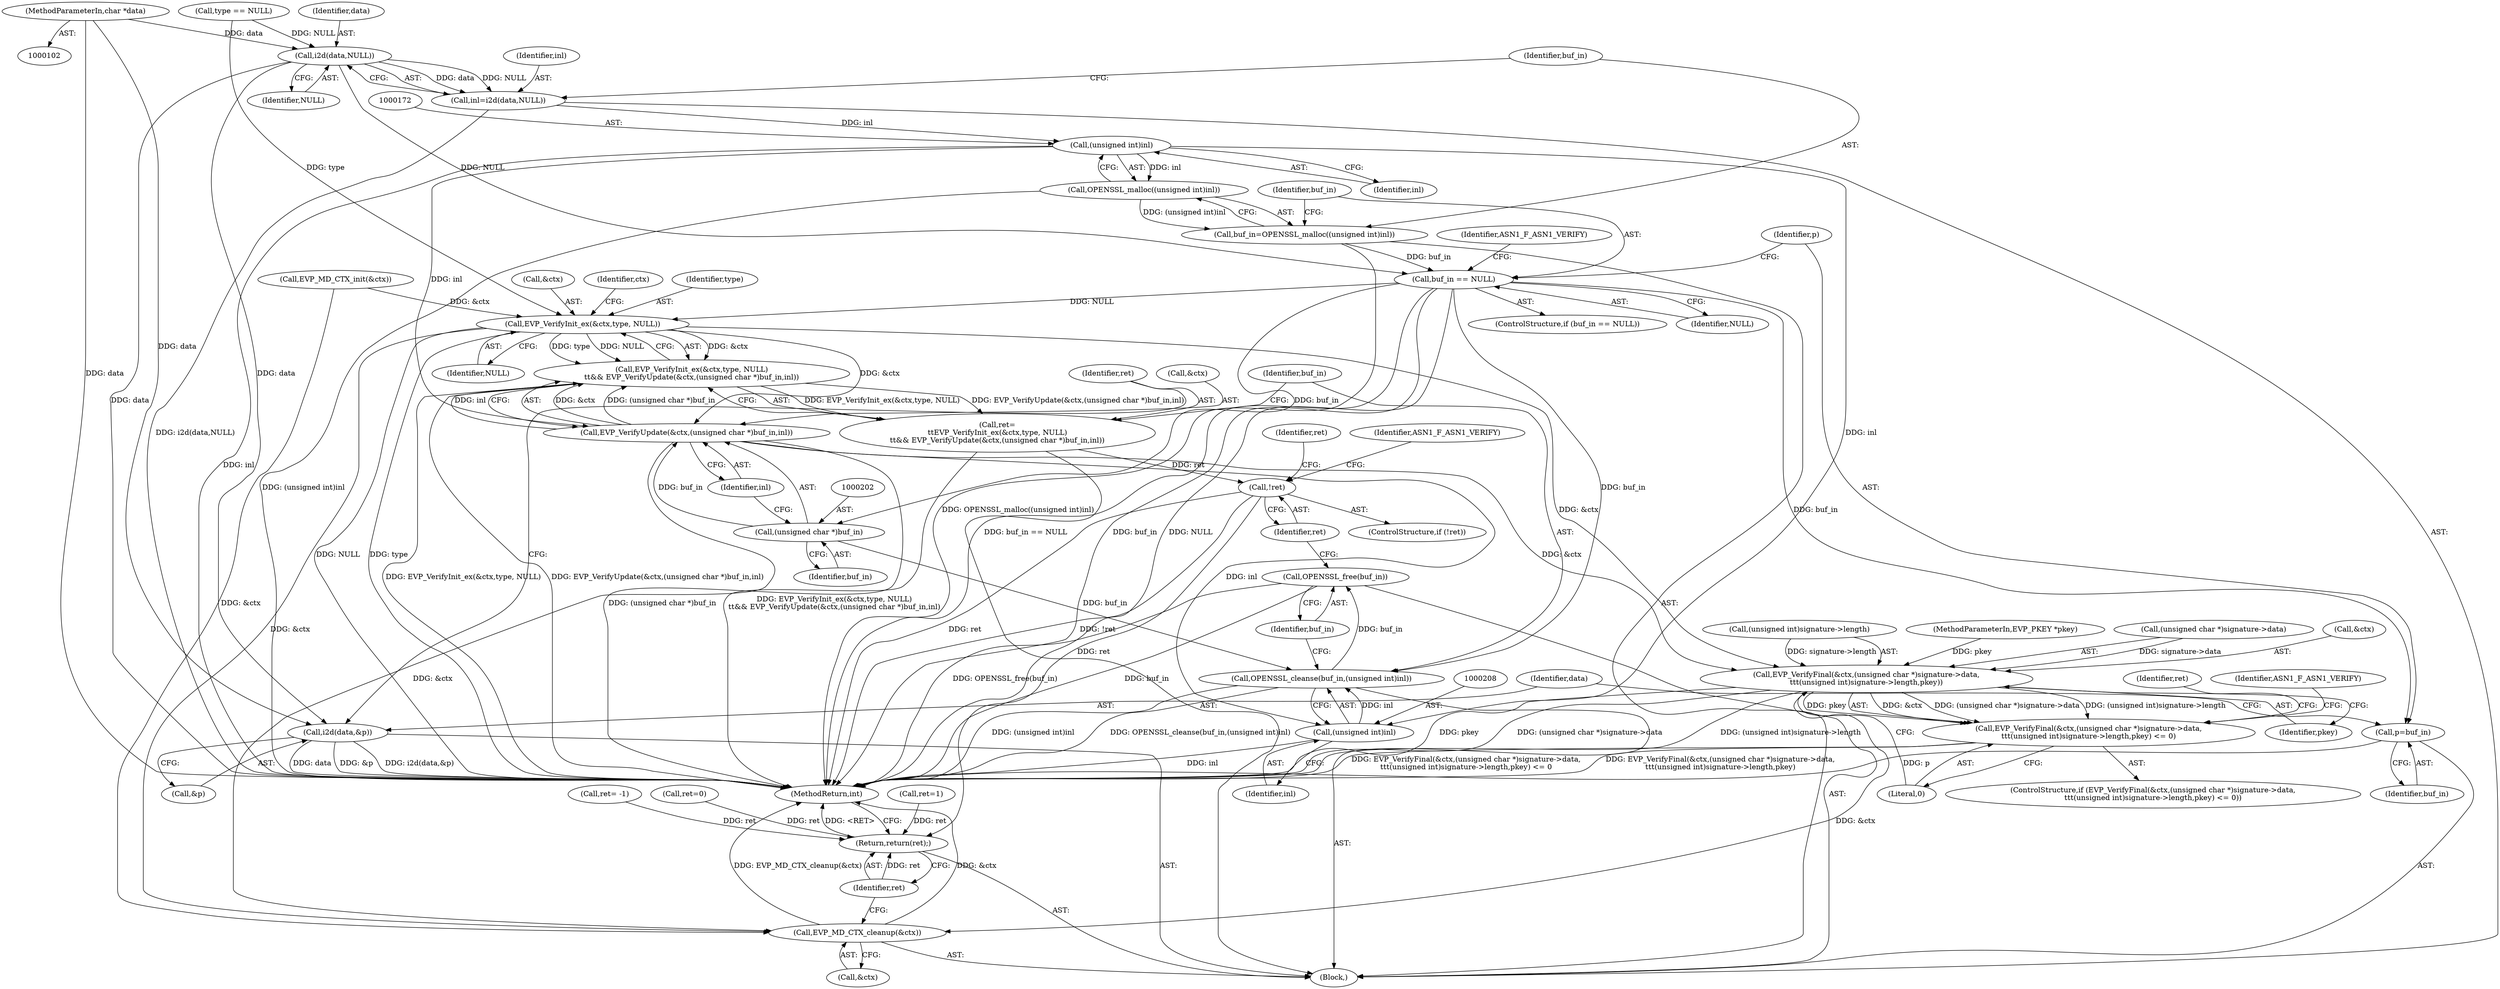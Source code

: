 digraph "0_openssl_684400ce192dac51df3d3e92b61830a6ef90be3e_0@pointer" {
"1000106" [label="(MethodParameterIn,char *data)"];
"1000165" [label="(Call,i2d(data,NULL))"];
"1000163" [label="(Call,inl=i2d(data,NULL))"];
"1000171" [label="(Call,(unsigned int)inl)"];
"1000170" [label="(Call,OPENSSL_malloc((unsigned int)inl))"];
"1000168" [label="(Call,buf_in=OPENSSL_malloc((unsigned int)inl))"];
"1000175" [label="(Call,buf_in == NULL)"];
"1000183" [label="(Call,p=buf_in)"];
"1000193" [label="(Call,EVP_VerifyInit_ex(&ctx,type, NULL))"];
"1000192" [label="(Call,EVP_VerifyInit_ex(&ctx,type, NULL)\n\t\t&& EVP_VerifyUpdate(&ctx,(unsigned char *)buf_in,inl))"];
"1000190" [label="(Call,ret=\n\t\tEVP_VerifyInit_ex(&ctx,type, NULL)\n\t\t&& EVP_VerifyUpdate(&ctx,(unsigned char *)buf_in,inl))"];
"1000213" [label="(Call,!ret)"];
"1000256" [label="(Return,return(ret);)"];
"1000198" [label="(Call,EVP_VerifyUpdate(&ctx,(unsigned char *)buf_in,inl))"];
"1000207" [label="(Call,(unsigned int)inl)"];
"1000205" [label="(Call,OPENSSL_cleanse(buf_in,(unsigned int)inl))"];
"1000210" [label="(Call,OPENSSL_free(buf_in))"];
"1000226" [label="(Call,EVP_VerifyFinal(&ctx,(unsigned char *)signature->data,\n\t\t\t(unsigned int)signature->length,pkey))"];
"1000225" [label="(Call,EVP_VerifyFinal(&ctx,(unsigned char *)signature->data,\n\t\t\t(unsigned int)signature->length,pkey) <= 0)"];
"1000253" [label="(Call,EVP_MD_CTX_cleanup(&ctx))"];
"1000201" [label="(Call,(unsigned char *)buf_in)"];
"1000186" [label="(Call,i2d(data,&p))"];
"1000204" [label="(Identifier,inl)"];
"1000197" [label="(Identifier,NULL)"];
"1000225" [label="(Call,EVP_VerifyFinal(&ctx,(unsigned char *)signature->data,\n\t\t\t(unsigned int)signature->length,pkey) <= 0)"];
"1000164" [label="(Identifier,inl)"];
"1000227" [label="(Call,&ctx)"];
"1000138" [label="(Call,type == NULL)"];
"1000170" [label="(Call,OPENSSL_malloc((unsigned int)inl))"];
"1000165" [label="(Call,i2d(data,NULL))"];
"1000191" [label="(Identifier,ret)"];
"1000257" [label="(Identifier,ret)"];
"1000217" [label="(Identifier,ASN1_F_ASN1_VERIFY)"];
"1000210" [label="(Call,OPENSSL_free(buf_in))"];
"1000239" [label="(Identifier,pkey)"];
"1000229" [label="(Call,(unsigned char *)signature->data)"];
"1000183" [label="(Call,p=buf_in)"];
"1000254" [label="(Call,&ctx)"];
"1000258" [label="(MethodReturn,int)"];
"1000180" [label="(Identifier,ASN1_F_ASN1_VERIFY)"];
"1000253" [label="(Call,EVP_MD_CTX_cleanup(&ctx))"];
"1000163" [label="(Call,inl=i2d(data,NULL))"];
"1000201" [label="(Call,(unsigned char *)buf_in)"];
"1000193" [label="(Call,EVP_VerifyInit_ex(&ctx,type, NULL))"];
"1000234" [label="(Call,(unsigned int)signature->length)"];
"1000203" [label="(Identifier,buf_in)"];
"1000213" [label="(Call,!ret)"];
"1000194" [label="(Call,&ctx)"];
"1000173" [label="(Identifier,inl)"];
"1000245" [label="(Call,ret=0)"];
"1000198" [label="(Call,EVP_VerifyUpdate(&ctx,(unsigned char *)buf_in,inl))"];
"1000176" [label="(Identifier,buf_in)"];
"1000177" [label="(Identifier,NULL)"];
"1000123" [label="(Call,EVP_MD_CTX_init(&ctx))"];
"1000224" [label="(ControlStructure,if (EVP_VerifyFinal(&ctx,(unsigned char *)signature->data,\n\t\t\t(unsigned int)signature->length,pkey) <= 0))"];
"1000250" [label="(Identifier,ret)"];
"1000200" [label="(Identifier,ctx)"];
"1000214" [label="(Identifier,ret)"];
"1000106" [label="(MethodParameterIn,char *data)"];
"1000209" [label="(Identifier,inl)"];
"1000207" [label="(Call,(unsigned int)inl)"];
"1000205" [label="(Call,OPENSSL_cleanse(buf_in,(unsigned int)inl))"];
"1000190" [label="(Call,ret=\n\t\tEVP_VerifyInit_ex(&ctx,type, NULL)\n\t\t&& EVP_VerifyUpdate(&ctx,(unsigned char *)buf_in,inl))"];
"1000221" [label="(Identifier,ret)"];
"1000249" [label="(Call,ret=1)"];
"1000240" [label="(Literal,0)"];
"1000167" [label="(Identifier,NULL)"];
"1000188" [label="(Call,&p)"];
"1000187" [label="(Identifier,data)"];
"1000199" [label="(Call,&ctx)"];
"1000192" [label="(Call,EVP_VerifyInit_ex(&ctx,type, NULL)\n\t\t&& EVP_VerifyUpdate(&ctx,(unsigned char *)buf_in,inl))"];
"1000211" [label="(Identifier,buf_in)"];
"1000184" [label="(Identifier,p)"];
"1000226" [label="(Call,EVP_VerifyFinal(&ctx,(unsigned char *)signature->data,\n\t\t\t(unsigned int)signature->length,pkey))"];
"1000256" [label="(Return,return(ret);)"];
"1000185" [label="(Identifier,buf_in)"];
"1000117" [label="(Call,ret= -1)"];
"1000169" [label="(Identifier,buf_in)"];
"1000108" [label="(Block,)"];
"1000206" [label="(Identifier,buf_in)"];
"1000171" [label="(Call,(unsigned int)inl)"];
"1000243" [label="(Identifier,ASN1_F_ASN1_VERIFY)"];
"1000186" [label="(Call,i2d(data,&p))"];
"1000168" [label="(Call,buf_in=OPENSSL_malloc((unsigned int)inl))"];
"1000175" [label="(Call,buf_in == NULL)"];
"1000166" [label="(Identifier,data)"];
"1000107" [label="(MethodParameterIn,EVP_PKEY *pkey)"];
"1000174" [label="(ControlStructure,if (buf_in == NULL))"];
"1000212" [label="(ControlStructure,if (!ret))"];
"1000196" [label="(Identifier,type)"];
"1000106" -> "1000102"  [label="AST: "];
"1000106" -> "1000258"  [label="DDG: data"];
"1000106" -> "1000165"  [label="DDG: data"];
"1000106" -> "1000186"  [label="DDG: data"];
"1000165" -> "1000163"  [label="AST: "];
"1000165" -> "1000167"  [label="CFG: "];
"1000166" -> "1000165"  [label="AST: "];
"1000167" -> "1000165"  [label="AST: "];
"1000163" -> "1000165"  [label="CFG: "];
"1000165" -> "1000258"  [label="DDG: data"];
"1000165" -> "1000163"  [label="DDG: data"];
"1000165" -> "1000163"  [label="DDG: NULL"];
"1000138" -> "1000165"  [label="DDG: NULL"];
"1000165" -> "1000175"  [label="DDG: NULL"];
"1000165" -> "1000186"  [label="DDG: data"];
"1000163" -> "1000108"  [label="AST: "];
"1000164" -> "1000163"  [label="AST: "];
"1000169" -> "1000163"  [label="CFG: "];
"1000163" -> "1000258"  [label="DDG: i2d(data,NULL)"];
"1000163" -> "1000171"  [label="DDG: inl"];
"1000171" -> "1000170"  [label="AST: "];
"1000171" -> "1000173"  [label="CFG: "];
"1000172" -> "1000171"  [label="AST: "];
"1000173" -> "1000171"  [label="AST: "];
"1000170" -> "1000171"  [label="CFG: "];
"1000171" -> "1000258"  [label="DDG: inl"];
"1000171" -> "1000170"  [label="DDG: inl"];
"1000171" -> "1000198"  [label="DDG: inl"];
"1000171" -> "1000207"  [label="DDG: inl"];
"1000170" -> "1000168"  [label="AST: "];
"1000168" -> "1000170"  [label="CFG: "];
"1000170" -> "1000258"  [label="DDG: (unsigned int)inl"];
"1000170" -> "1000168"  [label="DDG: (unsigned int)inl"];
"1000168" -> "1000108"  [label="AST: "];
"1000169" -> "1000168"  [label="AST: "];
"1000176" -> "1000168"  [label="CFG: "];
"1000168" -> "1000258"  [label="DDG: OPENSSL_malloc((unsigned int)inl)"];
"1000168" -> "1000175"  [label="DDG: buf_in"];
"1000175" -> "1000174"  [label="AST: "];
"1000175" -> "1000177"  [label="CFG: "];
"1000176" -> "1000175"  [label="AST: "];
"1000177" -> "1000175"  [label="AST: "];
"1000180" -> "1000175"  [label="CFG: "];
"1000184" -> "1000175"  [label="CFG: "];
"1000175" -> "1000258"  [label="DDG: buf_in"];
"1000175" -> "1000258"  [label="DDG: NULL"];
"1000175" -> "1000258"  [label="DDG: buf_in == NULL"];
"1000175" -> "1000183"  [label="DDG: buf_in"];
"1000175" -> "1000193"  [label="DDG: NULL"];
"1000175" -> "1000201"  [label="DDG: buf_in"];
"1000175" -> "1000205"  [label="DDG: buf_in"];
"1000183" -> "1000108"  [label="AST: "];
"1000183" -> "1000185"  [label="CFG: "];
"1000184" -> "1000183"  [label="AST: "];
"1000185" -> "1000183"  [label="AST: "];
"1000187" -> "1000183"  [label="CFG: "];
"1000183" -> "1000258"  [label="DDG: p"];
"1000193" -> "1000192"  [label="AST: "];
"1000193" -> "1000197"  [label="CFG: "];
"1000194" -> "1000193"  [label="AST: "];
"1000196" -> "1000193"  [label="AST: "];
"1000197" -> "1000193"  [label="AST: "];
"1000200" -> "1000193"  [label="CFG: "];
"1000192" -> "1000193"  [label="CFG: "];
"1000193" -> "1000258"  [label="DDG: NULL"];
"1000193" -> "1000258"  [label="DDG: type"];
"1000193" -> "1000192"  [label="DDG: &ctx"];
"1000193" -> "1000192"  [label="DDG: type"];
"1000193" -> "1000192"  [label="DDG: NULL"];
"1000123" -> "1000193"  [label="DDG: &ctx"];
"1000138" -> "1000193"  [label="DDG: type"];
"1000193" -> "1000198"  [label="DDG: &ctx"];
"1000193" -> "1000226"  [label="DDG: &ctx"];
"1000193" -> "1000253"  [label="DDG: &ctx"];
"1000192" -> "1000190"  [label="AST: "];
"1000192" -> "1000198"  [label="CFG: "];
"1000198" -> "1000192"  [label="AST: "];
"1000190" -> "1000192"  [label="CFG: "];
"1000192" -> "1000258"  [label="DDG: EVP_VerifyInit_ex(&ctx,type, NULL)"];
"1000192" -> "1000258"  [label="DDG: EVP_VerifyUpdate(&ctx,(unsigned char *)buf_in,inl)"];
"1000192" -> "1000190"  [label="DDG: EVP_VerifyInit_ex(&ctx,type, NULL)"];
"1000192" -> "1000190"  [label="DDG: EVP_VerifyUpdate(&ctx,(unsigned char *)buf_in,inl)"];
"1000198" -> "1000192"  [label="DDG: &ctx"];
"1000198" -> "1000192"  [label="DDG: (unsigned char *)buf_in"];
"1000198" -> "1000192"  [label="DDG: inl"];
"1000190" -> "1000108"  [label="AST: "];
"1000191" -> "1000190"  [label="AST: "];
"1000206" -> "1000190"  [label="CFG: "];
"1000190" -> "1000258"  [label="DDG: EVP_VerifyInit_ex(&ctx,type, NULL)\n\t\t&& EVP_VerifyUpdate(&ctx,(unsigned char *)buf_in,inl)"];
"1000190" -> "1000213"  [label="DDG: ret"];
"1000213" -> "1000212"  [label="AST: "];
"1000213" -> "1000214"  [label="CFG: "];
"1000214" -> "1000213"  [label="AST: "];
"1000217" -> "1000213"  [label="CFG: "];
"1000221" -> "1000213"  [label="CFG: "];
"1000213" -> "1000258"  [label="DDG: ret"];
"1000213" -> "1000258"  [label="DDG: !ret"];
"1000213" -> "1000256"  [label="DDG: ret"];
"1000256" -> "1000108"  [label="AST: "];
"1000256" -> "1000257"  [label="CFG: "];
"1000257" -> "1000256"  [label="AST: "];
"1000258" -> "1000256"  [label="CFG: "];
"1000256" -> "1000258"  [label="DDG: <RET>"];
"1000257" -> "1000256"  [label="DDG: ret"];
"1000117" -> "1000256"  [label="DDG: ret"];
"1000249" -> "1000256"  [label="DDG: ret"];
"1000245" -> "1000256"  [label="DDG: ret"];
"1000198" -> "1000204"  [label="CFG: "];
"1000199" -> "1000198"  [label="AST: "];
"1000201" -> "1000198"  [label="AST: "];
"1000204" -> "1000198"  [label="AST: "];
"1000198" -> "1000258"  [label="DDG: (unsigned char *)buf_in"];
"1000201" -> "1000198"  [label="DDG: buf_in"];
"1000198" -> "1000207"  [label="DDG: inl"];
"1000198" -> "1000226"  [label="DDG: &ctx"];
"1000198" -> "1000253"  [label="DDG: &ctx"];
"1000207" -> "1000205"  [label="AST: "];
"1000207" -> "1000209"  [label="CFG: "];
"1000208" -> "1000207"  [label="AST: "];
"1000209" -> "1000207"  [label="AST: "];
"1000205" -> "1000207"  [label="CFG: "];
"1000207" -> "1000258"  [label="DDG: inl"];
"1000207" -> "1000205"  [label="DDG: inl"];
"1000205" -> "1000108"  [label="AST: "];
"1000206" -> "1000205"  [label="AST: "];
"1000211" -> "1000205"  [label="CFG: "];
"1000205" -> "1000258"  [label="DDG: (unsigned int)inl"];
"1000205" -> "1000258"  [label="DDG: OPENSSL_cleanse(buf_in,(unsigned int)inl)"];
"1000201" -> "1000205"  [label="DDG: buf_in"];
"1000205" -> "1000210"  [label="DDG: buf_in"];
"1000210" -> "1000108"  [label="AST: "];
"1000210" -> "1000211"  [label="CFG: "];
"1000211" -> "1000210"  [label="AST: "];
"1000214" -> "1000210"  [label="CFG: "];
"1000210" -> "1000258"  [label="DDG: OPENSSL_free(buf_in)"];
"1000210" -> "1000258"  [label="DDG: buf_in"];
"1000226" -> "1000225"  [label="AST: "];
"1000226" -> "1000239"  [label="CFG: "];
"1000227" -> "1000226"  [label="AST: "];
"1000229" -> "1000226"  [label="AST: "];
"1000234" -> "1000226"  [label="AST: "];
"1000239" -> "1000226"  [label="AST: "];
"1000240" -> "1000226"  [label="CFG: "];
"1000226" -> "1000258"  [label="DDG: pkey"];
"1000226" -> "1000258"  [label="DDG: (unsigned char *)signature->data"];
"1000226" -> "1000258"  [label="DDG: (unsigned int)signature->length"];
"1000226" -> "1000225"  [label="DDG: &ctx"];
"1000226" -> "1000225"  [label="DDG: (unsigned char *)signature->data"];
"1000226" -> "1000225"  [label="DDG: (unsigned int)signature->length"];
"1000226" -> "1000225"  [label="DDG: pkey"];
"1000229" -> "1000226"  [label="DDG: signature->data"];
"1000234" -> "1000226"  [label="DDG: signature->length"];
"1000107" -> "1000226"  [label="DDG: pkey"];
"1000226" -> "1000253"  [label="DDG: &ctx"];
"1000225" -> "1000224"  [label="AST: "];
"1000225" -> "1000240"  [label="CFG: "];
"1000240" -> "1000225"  [label="AST: "];
"1000243" -> "1000225"  [label="CFG: "];
"1000250" -> "1000225"  [label="CFG: "];
"1000225" -> "1000258"  [label="DDG: EVP_VerifyFinal(&ctx,(unsigned char *)signature->data,\n\t\t\t(unsigned int)signature->length,pkey) <= 0"];
"1000225" -> "1000258"  [label="DDG: EVP_VerifyFinal(&ctx,(unsigned char *)signature->data,\n\t\t\t(unsigned int)signature->length,pkey)"];
"1000253" -> "1000108"  [label="AST: "];
"1000253" -> "1000254"  [label="CFG: "];
"1000254" -> "1000253"  [label="AST: "];
"1000257" -> "1000253"  [label="CFG: "];
"1000253" -> "1000258"  [label="DDG: EVP_MD_CTX_cleanup(&ctx)"];
"1000253" -> "1000258"  [label="DDG: &ctx"];
"1000123" -> "1000253"  [label="DDG: &ctx"];
"1000201" -> "1000203"  [label="CFG: "];
"1000202" -> "1000201"  [label="AST: "];
"1000203" -> "1000201"  [label="AST: "];
"1000204" -> "1000201"  [label="CFG: "];
"1000186" -> "1000108"  [label="AST: "];
"1000186" -> "1000188"  [label="CFG: "];
"1000187" -> "1000186"  [label="AST: "];
"1000188" -> "1000186"  [label="AST: "];
"1000191" -> "1000186"  [label="CFG: "];
"1000186" -> "1000258"  [label="DDG: &p"];
"1000186" -> "1000258"  [label="DDG: i2d(data,&p)"];
"1000186" -> "1000258"  [label="DDG: data"];
}
